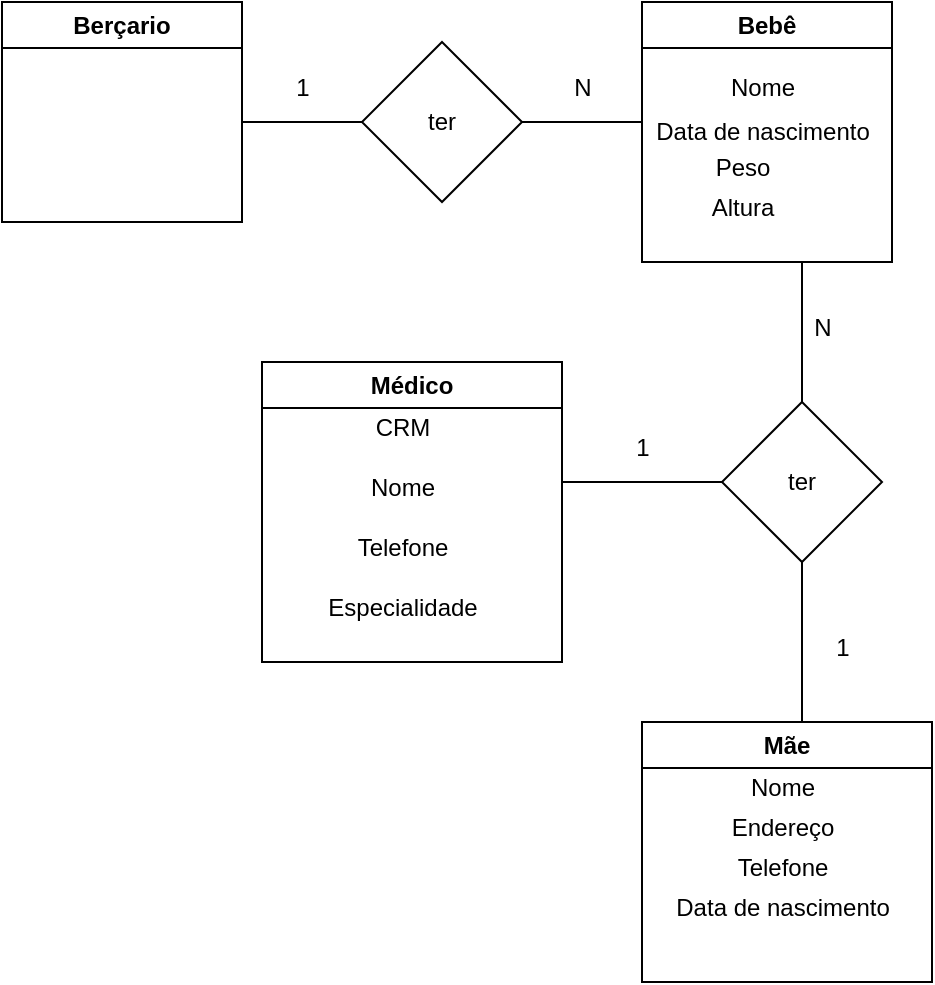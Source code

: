 <mxfile version="21.6.8" type="github">
  <diagram name="Página-1" id="e8Y94bpIWY_KRqioBiPK">
    <mxGraphModel dx="1274" dy="649" grid="1" gridSize="10" guides="1" tooltips="1" connect="1" arrows="1" fold="1" page="1" pageScale="1" pageWidth="827" pageHeight="1169" math="0" shadow="0">
      <root>
        <mxCell id="0" />
        <mxCell id="1" parent="0" />
        <mxCell id="oHgQnNF6T3Y_pkvfkI70-1" value="Berçario" style="swimlane;whiteSpace=wrap;html=1;" vertex="1" parent="1">
          <mxGeometry x="80" y="40" width="120" height="110" as="geometry" />
        </mxCell>
        <mxCell id="oHgQnNF6T3Y_pkvfkI70-2" value="" style="endArrow=none;html=1;rounded=0;" edge="1" parent="1">
          <mxGeometry width="50" height="50" relative="1" as="geometry">
            <mxPoint x="200" y="100" as="sourcePoint" />
            <mxPoint x="260" y="100" as="targetPoint" />
          </mxGeometry>
        </mxCell>
        <mxCell id="oHgQnNF6T3Y_pkvfkI70-3" value="ter" style="rhombus;whiteSpace=wrap;html=1;" vertex="1" parent="1">
          <mxGeometry x="260" y="60" width="80" height="80" as="geometry" />
        </mxCell>
        <mxCell id="oHgQnNF6T3Y_pkvfkI70-4" value="" style="endArrow=none;html=1;rounded=0;" edge="1" parent="1">
          <mxGeometry width="50" height="50" relative="1" as="geometry">
            <mxPoint x="340" y="100" as="sourcePoint" />
            <mxPoint x="400" y="100" as="targetPoint" />
          </mxGeometry>
        </mxCell>
        <mxCell id="oHgQnNF6T3Y_pkvfkI70-5" value="1" style="text;html=1;align=center;verticalAlign=middle;resizable=0;points=[];autosize=1;strokeColor=none;fillColor=none;" vertex="1" parent="1">
          <mxGeometry x="215" y="68" width="30" height="30" as="geometry" />
        </mxCell>
        <mxCell id="oHgQnNF6T3Y_pkvfkI70-6" value="N" style="text;html=1;align=center;verticalAlign=middle;resizable=0;points=[];autosize=1;strokeColor=none;fillColor=none;" vertex="1" parent="1">
          <mxGeometry x="355" y="68" width="30" height="30" as="geometry" />
        </mxCell>
        <mxCell id="oHgQnNF6T3Y_pkvfkI70-7" value="Bebê" style="swimlane;whiteSpace=wrap;html=1;" vertex="1" parent="1">
          <mxGeometry x="400" y="40" width="125" height="130" as="geometry" />
        </mxCell>
        <mxCell id="oHgQnNF6T3Y_pkvfkI70-9" value="Data de nascimento" style="text;html=1;align=center;verticalAlign=middle;resizable=0;points=[];autosize=1;strokeColor=none;fillColor=none;" vertex="1" parent="oHgQnNF6T3Y_pkvfkI70-7">
          <mxGeometry x="-5" y="50" width="130" height="30" as="geometry" />
        </mxCell>
        <mxCell id="oHgQnNF6T3Y_pkvfkI70-10" value="Peso" style="text;html=1;align=center;verticalAlign=middle;resizable=0;points=[];autosize=1;strokeColor=none;fillColor=none;" vertex="1" parent="1">
          <mxGeometry x="425" y="108" width="50" height="30" as="geometry" />
        </mxCell>
        <mxCell id="oHgQnNF6T3Y_pkvfkI70-11" value="Altura" style="text;html=1;align=center;verticalAlign=middle;resizable=0;points=[];autosize=1;strokeColor=none;fillColor=none;" vertex="1" parent="1">
          <mxGeometry x="425" y="128" width="50" height="30" as="geometry" />
        </mxCell>
        <mxCell id="oHgQnNF6T3Y_pkvfkI70-12" value="Nome" style="text;html=1;align=center;verticalAlign=middle;resizable=0;points=[];autosize=1;strokeColor=none;fillColor=none;" vertex="1" parent="1">
          <mxGeometry x="430" y="68" width="60" height="30" as="geometry" />
        </mxCell>
        <mxCell id="oHgQnNF6T3Y_pkvfkI70-14" value="" style="endArrow=none;html=1;rounded=0;" edge="1" parent="1">
          <mxGeometry width="50" height="50" relative="1" as="geometry">
            <mxPoint x="480" y="240" as="sourcePoint" />
            <mxPoint x="480" y="170" as="targetPoint" />
          </mxGeometry>
        </mxCell>
        <mxCell id="oHgQnNF6T3Y_pkvfkI70-15" value="ter" style="rhombus;whiteSpace=wrap;html=1;" vertex="1" parent="1">
          <mxGeometry x="440" y="240" width="80" height="80" as="geometry" />
        </mxCell>
        <mxCell id="oHgQnNF6T3Y_pkvfkI70-16" value="N" style="text;html=1;align=center;verticalAlign=middle;resizable=0;points=[];autosize=1;strokeColor=none;fillColor=none;" vertex="1" parent="1">
          <mxGeometry x="475" y="188" width="30" height="30" as="geometry" />
        </mxCell>
        <mxCell id="oHgQnNF6T3Y_pkvfkI70-17" value="" style="endArrow=none;html=1;rounded=0;" edge="1" parent="1">
          <mxGeometry width="50" height="50" relative="1" as="geometry">
            <mxPoint x="480" y="400" as="sourcePoint" />
            <mxPoint x="480" y="320" as="targetPoint" />
          </mxGeometry>
        </mxCell>
        <mxCell id="oHgQnNF6T3Y_pkvfkI70-18" value="Mãe" style="swimlane;whiteSpace=wrap;html=1;startSize=23;" vertex="1" parent="1">
          <mxGeometry x="400" y="400" width="145" height="130" as="geometry" />
        </mxCell>
        <mxCell id="oHgQnNF6T3Y_pkvfkI70-19" value="Nome" style="text;html=1;align=center;verticalAlign=middle;resizable=0;points=[];autosize=1;strokeColor=none;fillColor=none;" vertex="1" parent="1">
          <mxGeometry x="440" y="418" width="60" height="30" as="geometry" />
        </mxCell>
        <mxCell id="oHgQnNF6T3Y_pkvfkI70-20" value="Endereço" style="text;html=1;align=center;verticalAlign=middle;resizable=0;points=[];autosize=1;strokeColor=none;fillColor=none;" vertex="1" parent="1">
          <mxGeometry x="435" y="438" width="70" height="30" as="geometry" />
        </mxCell>
        <mxCell id="oHgQnNF6T3Y_pkvfkI70-21" value="Telefone" style="text;html=1;align=center;verticalAlign=middle;resizable=0;points=[];autosize=1;strokeColor=none;fillColor=none;" vertex="1" parent="1">
          <mxGeometry x="435" y="458" width="70" height="30" as="geometry" />
        </mxCell>
        <mxCell id="oHgQnNF6T3Y_pkvfkI70-22" value="Data de nascimento" style="text;html=1;align=center;verticalAlign=middle;resizable=0;points=[];autosize=1;strokeColor=none;fillColor=none;" vertex="1" parent="1">
          <mxGeometry x="405" y="478" width="130" height="30" as="geometry" />
        </mxCell>
        <mxCell id="oHgQnNF6T3Y_pkvfkI70-23" value="1" style="text;html=1;align=center;verticalAlign=middle;resizable=0;points=[];autosize=1;strokeColor=none;fillColor=none;" vertex="1" parent="1">
          <mxGeometry x="485" y="348" width="30" height="30" as="geometry" />
        </mxCell>
        <mxCell id="oHgQnNF6T3Y_pkvfkI70-24" value="" style="endArrow=none;html=1;rounded=0;entryX=0;entryY=0.5;entryDx=0;entryDy=0;" edge="1" parent="1" target="oHgQnNF6T3Y_pkvfkI70-15">
          <mxGeometry width="50" height="50" relative="1" as="geometry">
            <mxPoint x="360" y="280" as="sourcePoint" />
            <mxPoint x="440" y="320" as="targetPoint" />
          </mxGeometry>
        </mxCell>
        <mxCell id="oHgQnNF6T3Y_pkvfkI70-25" value="Médico" style="swimlane;whiteSpace=wrap;html=1;startSize=23;" vertex="1" parent="1">
          <mxGeometry x="210" y="220" width="150" height="150" as="geometry" />
        </mxCell>
        <mxCell id="oHgQnNF6T3Y_pkvfkI70-26" value="1" style="text;html=1;align=center;verticalAlign=middle;resizable=0;points=[];autosize=1;strokeColor=none;fillColor=none;" vertex="1" parent="1">
          <mxGeometry x="385" y="248" width="30" height="30" as="geometry" />
        </mxCell>
        <mxCell id="oHgQnNF6T3Y_pkvfkI70-27" value="CRM" style="text;html=1;align=center;verticalAlign=middle;resizable=0;points=[];autosize=1;strokeColor=none;fillColor=none;" vertex="1" parent="1">
          <mxGeometry x="255" y="238" width="50" height="30" as="geometry" />
        </mxCell>
        <mxCell id="oHgQnNF6T3Y_pkvfkI70-28" value="Nome" style="text;html=1;align=center;verticalAlign=middle;resizable=0;points=[];autosize=1;strokeColor=none;fillColor=none;" vertex="1" parent="1">
          <mxGeometry x="250" y="268" width="60" height="30" as="geometry" />
        </mxCell>
        <mxCell id="oHgQnNF6T3Y_pkvfkI70-29" value="Telefone" style="text;html=1;align=center;verticalAlign=middle;resizable=0;points=[];autosize=1;strokeColor=none;fillColor=none;" vertex="1" parent="1">
          <mxGeometry x="245" y="298" width="70" height="30" as="geometry" />
        </mxCell>
        <mxCell id="oHgQnNF6T3Y_pkvfkI70-30" value="Especialidade" style="text;html=1;align=center;verticalAlign=middle;resizable=0;points=[];autosize=1;strokeColor=none;fillColor=none;" vertex="1" parent="1">
          <mxGeometry x="230" y="328" width="100" height="30" as="geometry" />
        </mxCell>
      </root>
    </mxGraphModel>
  </diagram>
</mxfile>
